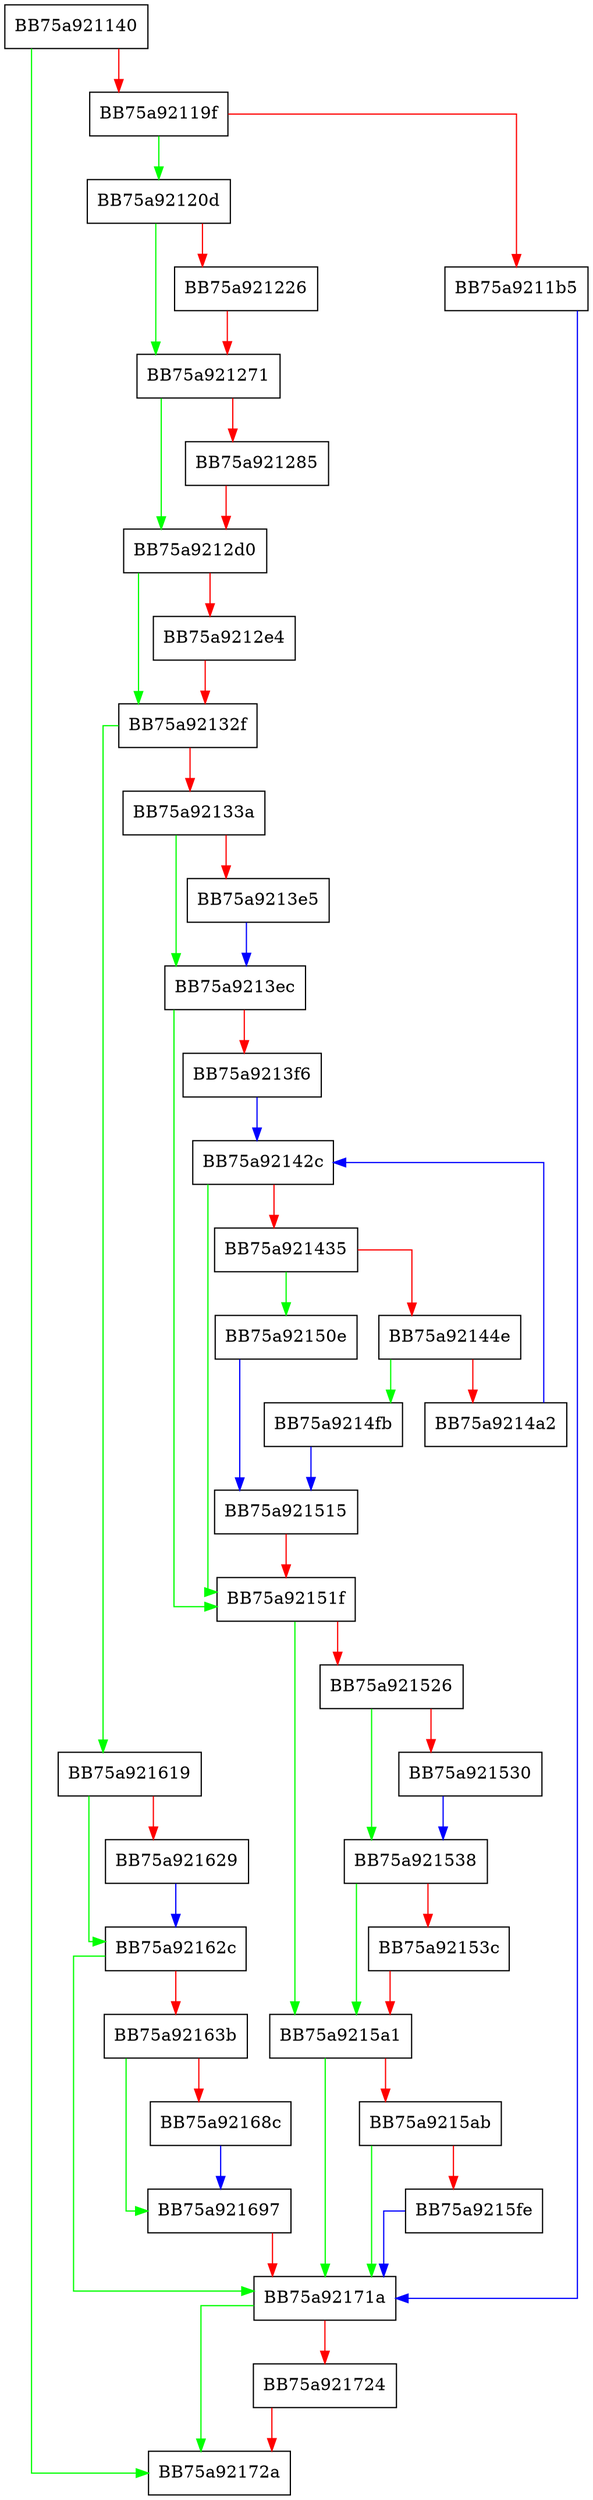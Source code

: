 digraph agent_init {
  node [shape="box"];
  graph [splines=ortho];
  BB75a921140 -> BB75a92172a [color="green"];
  BB75a921140 -> BB75a92119f [color="red"];
  BB75a92119f -> BB75a92120d [color="green"];
  BB75a92119f -> BB75a9211b5 [color="red"];
  BB75a9211b5 -> BB75a92171a [color="blue"];
  BB75a92120d -> BB75a921271 [color="green"];
  BB75a92120d -> BB75a921226 [color="red"];
  BB75a921226 -> BB75a921271 [color="red"];
  BB75a921271 -> BB75a9212d0 [color="green"];
  BB75a921271 -> BB75a921285 [color="red"];
  BB75a921285 -> BB75a9212d0 [color="red"];
  BB75a9212d0 -> BB75a92132f [color="green"];
  BB75a9212d0 -> BB75a9212e4 [color="red"];
  BB75a9212e4 -> BB75a92132f [color="red"];
  BB75a92132f -> BB75a921619 [color="green"];
  BB75a92132f -> BB75a92133a [color="red"];
  BB75a92133a -> BB75a9213ec [color="green"];
  BB75a92133a -> BB75a9213e5 [color="red"];
  BB75a9213e5 -> BB75a9213ec [color="blue"];
  BB75a9213ec -> BB75a92151f [color="green"];
  BB75a9213ec -> BB75a9213f6 [color="red"];
  BB75a9213f6 -> BB75a92142c [color="blue"];
  BB75a92142c -> BB75a92151f [color="green"];
  BB75a92142c -> BB75a921435 [color="red"];
  BB75a921435 -> BB75a92150e [color="green"];
  BB75a921435 -> BB75a92144e [color="red"];
  BB75a92144e -> BB75a9214fb [color="green"];
  BB75a92144e -> BB75a9214a2 [color="red"];
  BB75a9214a2 -> BB75a92142c [color="blue"];
  BB75a9214fb -> BB75a921515 [color="blue"];
  BB75a92150e -> BB75a921515 [color="blue"];
  BB75a921515 -> BB75a92151f [color="red"];
  BB75a92151f -> BB75a9215a1 [color="green"];
  BB75a92151f -> BB75a921526 [color="red"];
  BB75a921526 -> BB75a921538 [color="green"];
  BB75a921526 -> BB75a921530 [color="red"];
  BB75a921530 -> BB75a921538 [color="blue"];
  BB75a921538 -> BB75a9215a1 [color="green"];
  BB75a921538 -> BB75a92153c [color="red"];
  BB75a92153c -> BB75a9215a1 [color="red"];
  BB75a9215a1 -> BB75a92171a [color="green"];
  BB75a9215a1 -> BB75a9215ab [color="red"];
  BB75a9215ab -> BB75a92171a [color="green"];
  BB75a9215ab -> BB75a9215fe [color="red"];
  BB75a9215fe -> BB75a92171a [color="blue"];
  BB75a921619 -> BB75a92162c [color="green"];
  BB75a921619 -> BB75a921629 [color="red"];
  BB75a921629 -> BB75a92162c [color="blue"];
  BB75a92162c -> BB75a92171a [color="green"];
  BB75a92162c -> BB75a92163b [color="red"];
  BB75a92163b -> BB75a921697 [color="green"];
  BB75a92163b -> BB75a92168c [color="red"];
  BB75a92168c -> BB75a921697 [color="blue"];
  BB75a921697 -> BB75a92171a [color="red"];
  BB75a92171a -> BB75a92172a [color="green"];
  BB75a92171a -> BB75a921724 [color="red"];
  BB75a921724 -> BB75a92172a [color="red"];
}